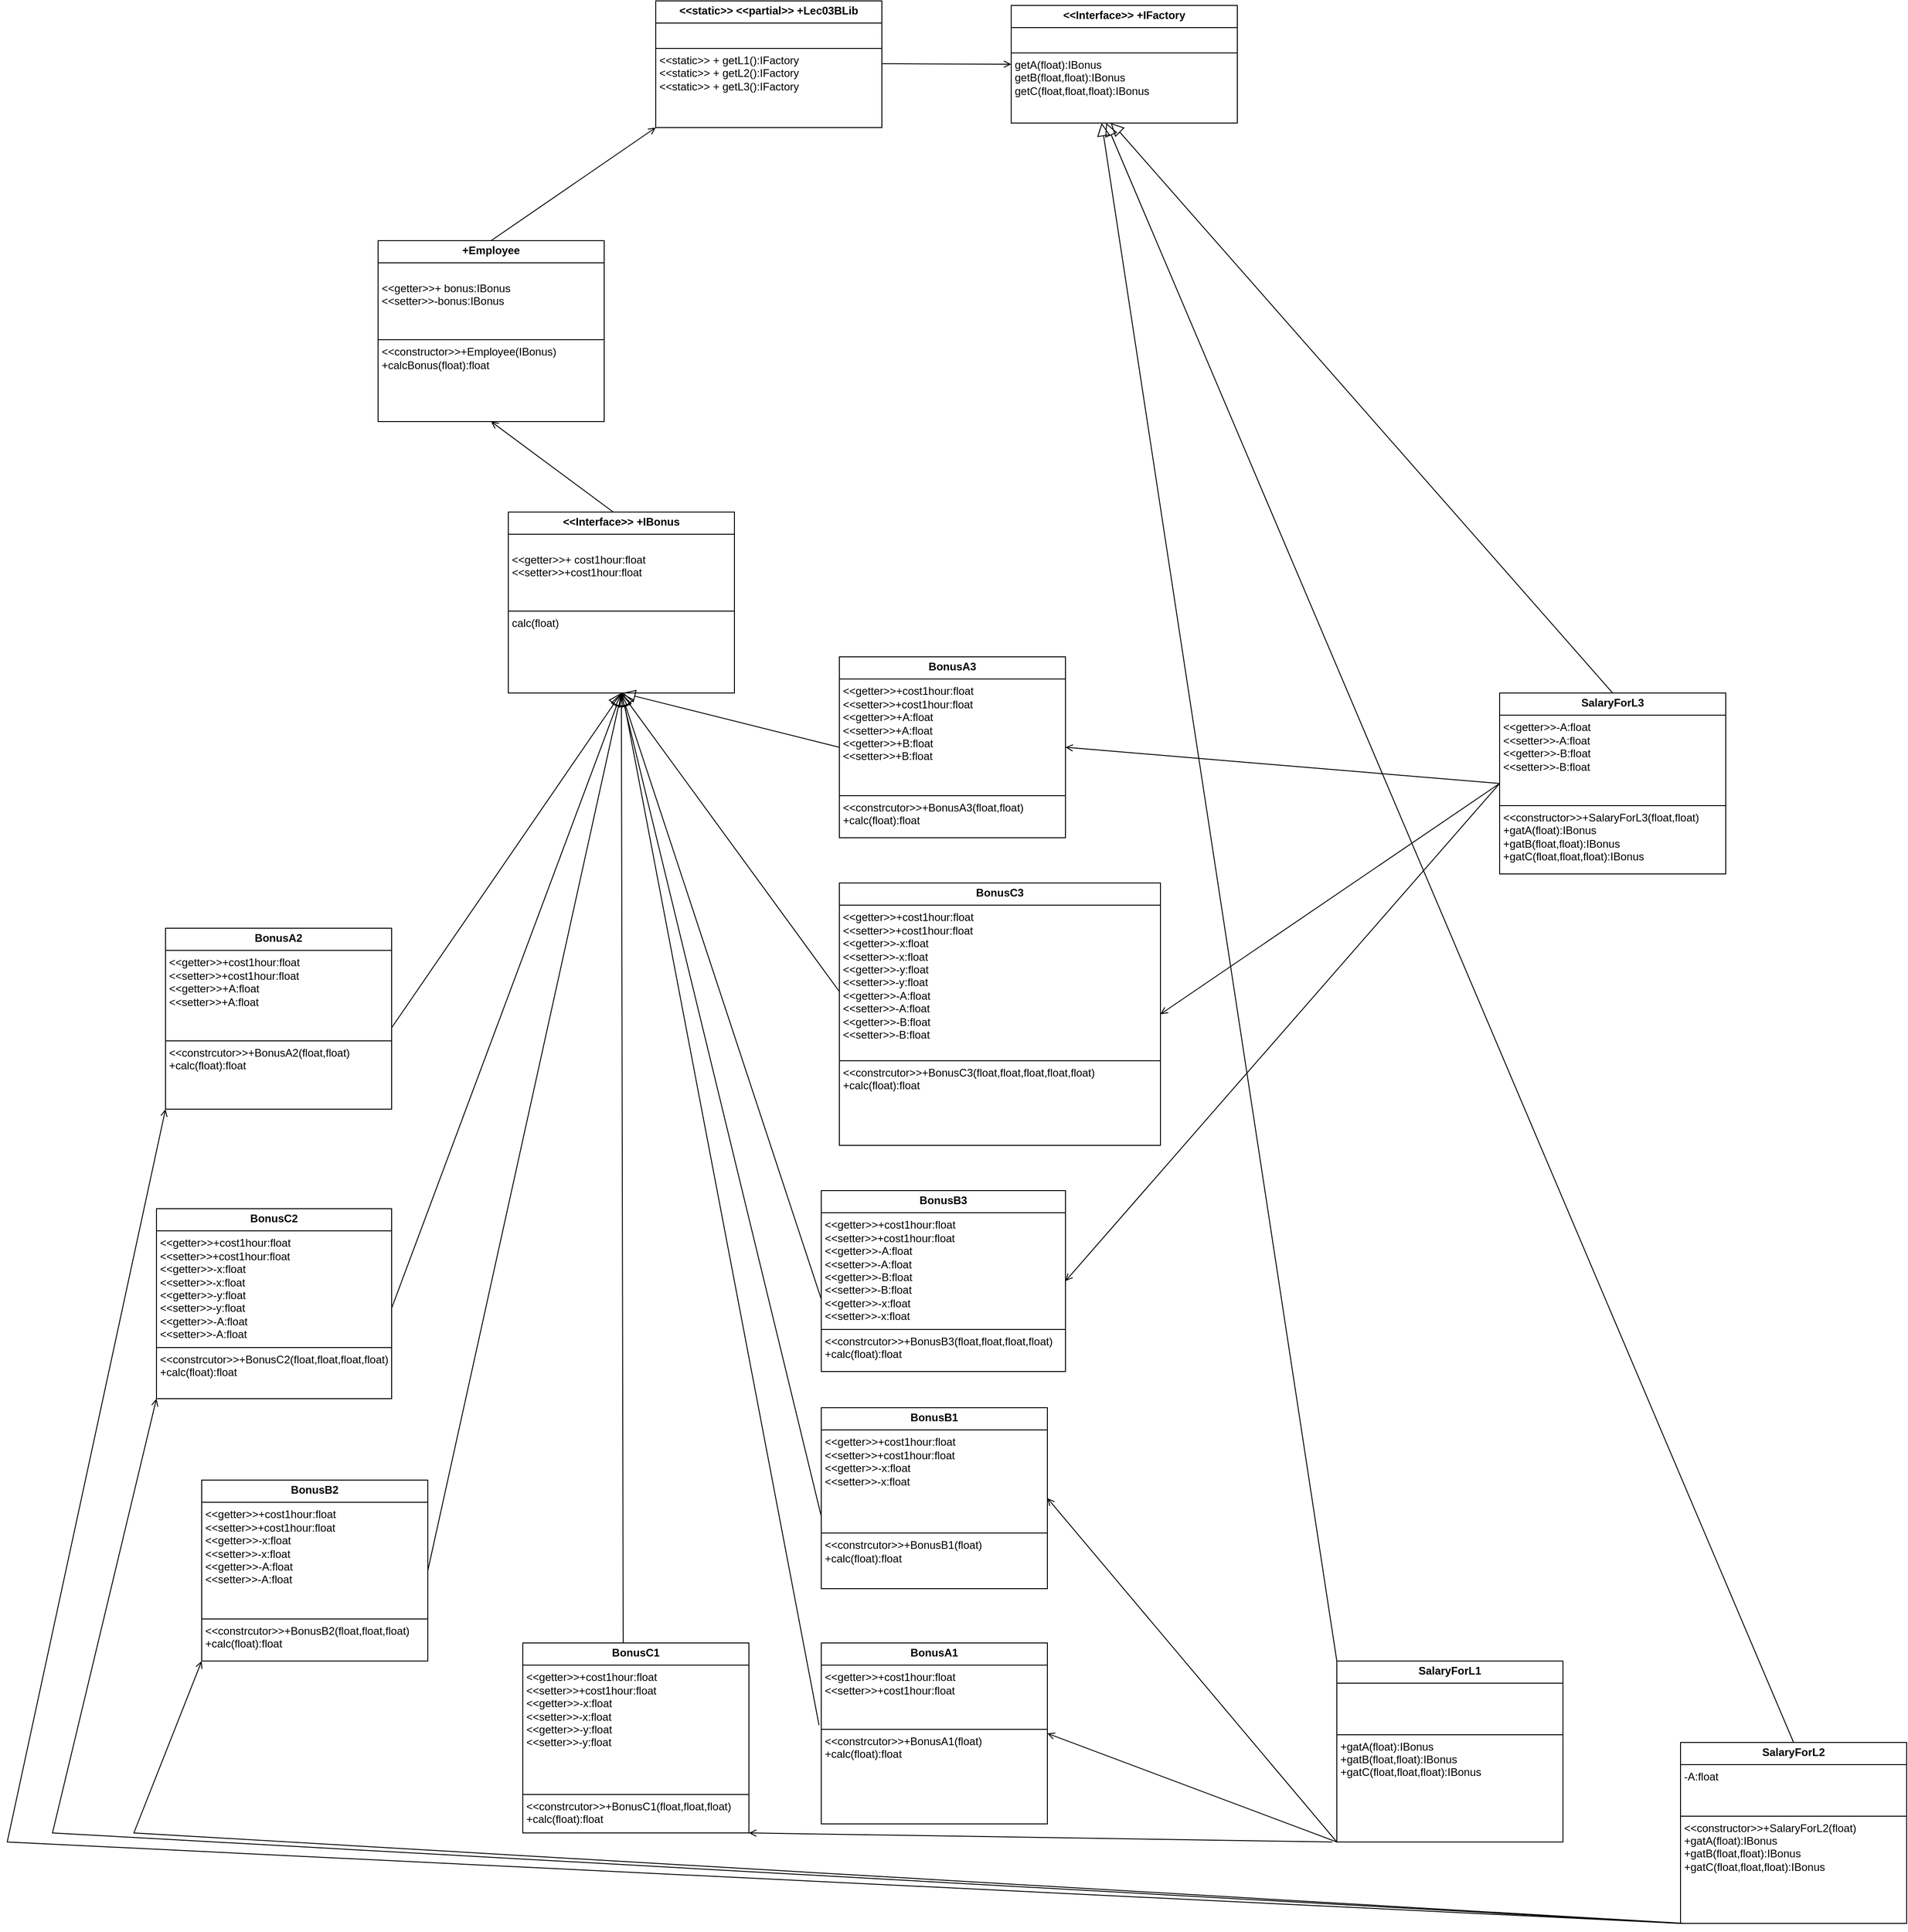 <mxfile version="24.7.17">
  <diagram id="C5RBs43oDa-KdzZeNtuy" name="Page-1">
    <mxGraphModel dx="2140" dy="726" grid="1" gridSize="10" guides="1" tooltips="1" connect="1" arrows="1" fold="1" page="1" pageScale="1" pageWidth="827" pageHeight="1169" math="0" shadow="0">
      <root>
        <mxCell id="WIyWlLk6GJQsqaUBKTNV-0" />
        <mxCell id="WIyWlLk6GJQsqaUBKTNV-1" parent="WIyWlLk6GJQsqaUBKTNV-0" />
        <mxCell id="Xw8N6aK63cGAwSA2l35J-1" value="&lt;p style=&quot;margin:0px;margin-top:4px;text-align:center;&quot;&gt;&lt;b&gt;+Employee&lt;/b&gt;&lt;/p&gt;&lt;hr size=&quot;1&quot; style=&quot;border-style:solid;&quot;&gt;&lt;p style=&quot;margin:0px;margin-left:4px;&quot;&gt;&lt;br&gt;&lt;/p&gt;&lt;p style=&quot;margin:0px;margin-left:4px;&quot;&gt;&amp;lt;&amp;lt;getter&amp;gt;&amp;gt;+ bonus:&lt;span style=&quot;background-color: initial;&quot;&gt;IBonus&lt;/span&gt;&lt;/p&gt;&lt;p style=&quot;margin:0px;margin-left:4px;&quot;&gt;&amp;lt;&amp;lt;setter&amp;gt;&amp;gt;-bonus:&lt;span style=&quot;background-color: initial;&quot;&gt;IBonus&lt;/span&gt;&lt;span style=&quot;background-color: initial;&quot;&gt;&amp;nbsp;&lt;/span&gt;&lt;/p&gt;&lt;p style=&quot;margin:0px;margin-left:4px;&quot;&gt;&lt;br&gt;&lt;/p&gt;&lt;p style=&quot;margin:0px;margin-left:4px;&quot;&gt;&lt;br&gt;&lt;/p&gt;&lt;hr size=&quot;1&quot; style=&quot;border-style:solid;&quot;&gt;&lt;p style=&quot;margin:0px;margin-left:4px;&quot;&gt;&lt;span style=&quot;background-color: initial;&quot;&gt;&amp;lt;&amp;lt;constructor&amp;gt;&amp;gt;+Employee(IBonus)&lt;/span&gt;&lt;br&gt;&lt;/p&gt;&lt;p style=&quot;margin:0px;margin-left:4px;&quot;&gt;+calcBonus(float):float&lt;/p&gt;" style="verticalAlign=top;align=left;overflow=fill;html=1;whiteSpace=wrap;" parent="WIyWlLk6GJQsqaUBKTNV-1" vertex="1">
          <mxGeometry x="270" y="310" width="250" height="200" as="geometry" />
        </mxCell>
        <mxCell id="Xw8N6aK63cGAwSA2l35J-2" value="&lt;p style=&quot;margin:0px;margin-top:4px;text-align:center;&quot;&gt;&lt;b&gt;&amp;lt;&amp;lt;Interface&amp;gt;&amp;gt; +IBonus&lt;/b&gt;&lt;/p&gt;&lt;hr size=&quot;1&quot; style=&quot;border-style:solid;&quot;&gt;&lt;p style=&quot;margin:0px;margin-left:4px;&quot;&gt;&lt;br&gt;&lt;/p&gt;&lt;p style=&quot;margin:0px;margin-left:4px;&quot;&gt;&amp;lt;&amp;lt;getter&amp;gt;&amp;gt;+ cost1hour:float&lt;/p&gt;&lt;p style=&quot;margin:0px;margin-left:4px;&quot;&gt;&amp;lt;&amp;lt;setter&amp;gt;&amp;gt;+cost1hour:float&lt;/p&gt;&lt;p style=&quot;margin:0px;margin-left:4px;&quot;&gt;&lt;br&gt;&lt;/p&gt;&lt;p style=&quot;margin:0px;margin-left:4px;&quot;&gt;&lt;br&gt;&lt;/p&gt;&lt;hr size=&quot;1&quot; style=&quot;border-style:solid;&quot;&gt;&lt;p style=&quot;margin:0px;margin-left:4px;&quot;&gt;&lt;span style=&quot;background-color: initial;&quot;&gt;calc(float)&lt;/span&gt;&lt;br&gt;&lt;/p&gt;" style="verticalAlign=top;align=left;overflow=fill;html=1;whiteSpace=wrap;" parent="WIyWlLk6GJQsqaUBKTNV-1" vertex="1">
          <mxGeometry x="414" y="610" width="250" height="200" as="geometry" />
        </mxCell>
        <mxCell id="Xw8N6aK63cGAwSA2l35J-3" value="&lt;p style=&quot;margin:0px;margin-top:4px;text-align:center;&quot;&gt;&lt;b&gt;&amp;lt;&amp;lt;Interface&amp;gt;&amp;gt; +IFactory&lt;/b&gt;&lt;/p&gt;&lt;hr size=&quot;1&quot; style=&quot;border-style:solid;&quot;&gt;&lt;p style=&quot;margin:0px;margin-left:4px;&quot;&gt;&lt;br&gt;&lt;/p&gt;&lt;hr size=&quot;1&quot; style=&quot;border-style:solid;&quot;&gt;&lt;p style=&quot;margin:0px;margin-left:4px;&quot;&gt;getA(float):IBonus&lt;/p&gt;&lt;p style=&quot;margin:0px;margin-left:4px;&quot;&gt;getB(float,float):IBonus&lt;/p&gt;&lt;p style=&quot;margin:0px;margin-left:4px;&quot;&gt;getC(float,float,float):IBonus&lt;/p&gt;" style="verticalAlign=top;align=left;overflow=fill;html=1;whiteSpace=wrap;" parent="WIyWlLk6GJQsqaUBKTNV-1" vertex="1">
          <mxGeometry x="970" y="50" width="250" height="130" as="geometry" />
        </mxCell>
        <mxCell id="Xw8N6aK63cGAwSA2l35J-4" value="&lt;p style=&quot;margin:0px;margin-top:4px;text-align:center;&quot;&gt;&lt;b&gt;&amp;lt;&amp;lt;static&amp;gt;&amp;gt; &amp;lt;&amp;lt;partial&amp;gt;&amp;gt; +&lt;/b&gt;&lt;span style=&quot;background-color: initial; text-align: left;&quot;&gt;&lt;b&gt;Lec03BLib&lt;/b&gt;&lt;/span&gt;&lt;/p&gt;&lt;hr size=&quot;1&quot; style=&quot;border-style:solid;&quot;&gt;&lt;p style=&quot;margin:0px;margin-left:4px;&quot;&gt;&lt;br&gt;&lt;/p&gt;&lt;hr size=&quot;1&quot; style=&quot;border-style:solid;&quot;&gt;&lt;p style=&quot;margin:0px;margin-left:4px;&quot;&gt;&amp;lt;&amp;lt;static&amp;gt;&amp;gt; + getL1():IFactory&lt;/p&gt;&lt;p style=&quot;margin:0px;margin-left:4px;&quot;&gt;&amp;lt;&amp;lt;static&amp;gt;&amp;gt; + getL2():IFactory&lt;br&gt;&lt;/p&gt;&lt;p style=&quot;margin:0px;margin-left:4px;&quot;&gt;&amp;lt;&amp;lt;static&amp;gt;&amp;gt; + getL3():IFactory&lt;/p&gt;" style="verticalAlign=top;align=left;overflow=fill;html=1;whiteSpace=wrap;" parent="WIyWlLk6GJQsqaUBKTNV-1" vertex="1">
          <mxGeometry x="577" y="45" width="250" height="140" as="geometry" />
        </mxCell>
        <mxCell id="Xw8N6aK63cGAwSA2l35J-6" value="&lt;p style=&quot;margin:0px;margin-top:4px;text-align:center;&quot;&gt;&lt;b&gt;SalaryForL1&lt;/b&gt;&lt;/p&gt;&lt;hr size=&quot;1&quot; style=&quot;border-style:solid;&quot;&gt;&lt;p style=&quot;margin:0px;margin-left:4px;&quot;&gt;&lt;br&gt;&lt;/p&gt;&lt;p style=&quot;margin:0px;margin-left:4px;&quot;&gt;&lt;br&gt;&lt;/p&gt;&lt;p style=&quot;margin:0px;margin-left:4px;&quot;&gt;&lt;br&gt;&lt;/p&gt;&lt;hr size=&quot;1&quot; style=&quot;border-style:solid;&quot;&gt;&lt;p style=&quot;margin:0px;margin-left:4px;&quot;&gt;+gatA(float):IBonus&lt;/p&gt;&lt;p style=&quot;margin:0px;margin-left:4px;&quot;&gt;+gatB(float,float):IBonus&lt;br&gt;&lt;/p&gt;&lt;p style=&quot;margin:0px;margin-left:4px;&quot;&gt;+gatC(float,float,float):IBonus&lt;br&gt;&lt;/p&gt;" style="verticalAlign=top;align=left;overflow=fill;html=1;whiteSpace=wrap;" parent="WIyWlLk6GJQsqaUBKTNV-1" vertex="1">
          <mxGeometry x="1330" y="1880" width="250" height="200" as="geometry" />
        </mxCell>
        <mxCell id="Xw8N6aK63cGAwSA2l35J-7" value="&lt;p style=&quot;margin:0px;margin-top:4px;text-align:center;&quot;&gt;&lt;b&gt;SalaryForL2&lt;/b&gt;&lt;/p&gt;&lt;hr size=&quot;1&quot; style=&quot;border-style:solid;&quot;&gt;&lt;p style=&quot;margin:0px;margin-left:4px;&quot;&gt;-A:float&lt;/p&gt;&lt;p style=&quot;margin:0px;margin-left:4px;&quot;&gt;&lt;br&gt;&lt;/p&gt;&lt;p style=&quot;margin:0px;margin-left:4px;&quot;&gt;&lt;br&gt;&lt;/p&gt;&lt;hr size=&quot;1&quot; style=&quot;border-style:solid;&quot;&gt;&lt;p style=&quot;margin:0px;margin-left:4px;&quot;&gt;&amp;lt;&amp;lt;constructor&amp;gt;&amp;gt;+SalaryForL2(float)&lt;/p&gt;&lt;p style=&quot;margin:0px;margin-left:4px;&quot;&gt;+gatA(float):IBonus&lt;/p&gt;&lt;p style=&quot;margin:0px;margin-left:4px;&quot;&gt;+gatB(float,float):IBonus&lt;br&gt;&lt;/p&gt;&lt;p style=&quot;margin:0px;margin-left:4px;&quot;&gt;+gatC(float,float,float):IBonus&lt;br&gt;&lt;/p&gt;" style="verticalAlign=top;align=left;overflow=fill;html=1;whiteSpace=wrap;" parent="WIyWlLk6GJQsqaUBKTNV-1" vertex="1">
          <mxGeometry x="1710" y="1970" width="250" height="200" as="geometry" />
        </mxCell>
        <mxCell id="Xw8N6aK63cGAwSA2l35J-8" value="&lt;p style=&quot;margin:0px;margin-top:4px;text-align:center;&quot;&gt;&lt;b&gt;SalaryForL3&lt;/b&gt;&lt;/p&gt;&lt;hr size=&quot;1&quot; style=&quot;border-style:solid;&quot;&gt;&lt;p style=&quot;margin:0px;margin-left:4px;&quot;&gt;&amp;lt;&amp;lt;getter&amp;gt;&amp;gt;-A:float&lt;/p&gt;&lt;p style=&quot;margin:0px;margin-left:4px;&quot;&gt;&amp;lt;&amp;lt;setter&amp;gt;&amp;gt;-A:float&lt;/p&gt;&lt;p style=&quot;margin:0px;margin-left:4px;&quot;&gt;&amp;lt;&amp;lt;getter&amp;gt;&amp;gt;-B:float&lt;/p&gt;&lt;p style=&quot;margin:0px;margin-left:4px;&quot;&gt;&amp;lt;&amp;lt;setter&amp;gt;&amp;gt;-B:float&lt;/p&gt;&lt;p style=&quot;margin:0px;margin-left:4px;&quot;&gt;&lt;br&gt;&lt;/p&gt;&lt;p style=&quot;margin:0px;margin-left:4px;&quot;&gt;&lt;br&gt;&lt;/p&gt;&lt;hr size=&quot;1&quot; style=&quot;border-style:solid;&quot;&gt;&lt;p style=&quot;margin:0px;margin-left:4px;&quot;&gt;&amp;lt;&amp;lt;constructor&amp;gt;&amp;gt;+SalaryForL3(float,float)&lt;/p&gt;&lt;p style=&quot;margin:0px;margin-left:4px;&quot;&gt;+gatA(float):IBonus&lt;/p&gt;&lt;p style=&quot;margin:0px;margin-left:4px;&quot;&gt;+gatB(float,float):IBonus&lt;br&gt;&lt;/p&gt;&lt;p style=&quot;margin:0px;margin-left:4px;&quot;&gt;+gatC(float,float,float):IBonus&lt;br&gt;&lt;/p&gt;" style="verticalAlign=top;align=left;overflow=fill;html=1;whiteSpace=wrap;" parent="WIyWlLk6GJQsqaUBKTNV-1" vertex="1">
          <mxGeometry x="1510" y="810" width="250" height="200" as="geometry" />
        </mxCell>
        <mxCell id="Xw8N6aK63cGAwSA2l35J-9" value="&lt;p style=&quot;margin:0px;margin-top:4px;text-align:center;&quot;&gt;&lt;b&gt;BonusA1&lt;/b&gt;&lt;/p&gt;&lt;hr size=&quot;1&quot; style=&quot;border-style:solid;&quot;&gt;&lt;p style=&quot;margin:0px;margin-left:4px;&quot;&gt;&amp;lt;&amp;lt;getter&amp;gt;&amp;gt;+cost1hour:float&lt;/p&gt;&lt;p style=&quot;margin:0px;margin-left:4px;&quot;&gt;&amp;lt;&amp;lt;setter&amp;gt;&amp;gt;+cost1hour:float&lt;/p&gt;&lt;p style=&quot;margin:0px;margin-left:4px;&quot;&gt;&lt;br&gt;&lt;/p&gt;&lt;p style=&quot;margin:0px;margin-left:4px;&quot;&gt;&lt;br&gt;&lt;/p&gt;&lt;hr size=&quot;1&quot; style=&quot;border-style:solid;&quot;&gt;&lt;p style=&quot;margin:0px;margin-left:4px;&quot;&gt;&amp;lt;&amp;lt;constrcutor&amp;gt;&amp;gt;+BonusA1(float)&lt;/p&gt;&lt;p style=&quot;margin:0px;margin-left:4px;&quot;&gt;+calc(float):float&lt;/p&gt;" style="verticalAlign=top;align=left;overflow=fill;html=1;whiteSpace=wrap;" parent="WIyWlLk6GJQsqaUBKTNV-1" vertex="1">
          <mxGeometry x="760" y="1860" width="250" height="200" as="geometry" />
        </mxCell>
        <mxCell id="Xw8N6aK63cGAwSA2l35J-10" value="&lt;p style=&quot;margin:0px;margin-top:4px;text-align:center;&quot;&gt;&lt;b&gt;BonusA2&lt;/b&gt;&lt;/p&gt;&lt;hr size=&quot;1&quot; style=&quot;border-style:solid;&quot;&gt;&lt;p style=&quot;margin:0px;margin-left:4px;&quot;&gt;&amp;lt;&amp;lt;getter&amp;gt;&amp;gt;+cost1hour:float&lt;/p&gt;&lt;p style=&quot;margin:0px;margin-left:4px;&quot;&gt;&amp;lt;&amp;lt;setter&amp;gt;&amp;gt;+cost1hour:float&lt;/p&gt;&lt;p style=&quot;margin:0px;margin-left:4px;&quot;&gt;&amp;lt;&amp;lt;getter&amp;gt;&amp;gt;+A:float&lt;br&gt;&lt;/p&gt;&lt;p style=&quot;margin:0px;margin-left:4px;&quot;&gt;&amp;lt;&amp;lt;setter&amp;gt;&amp;gt;+A:float&lt;br&gt;&lt;/p&gt;&lt;p style=&quot;margin:0px;margin-left:4px;&quot;&gt;&lt;br&gt;&lt;/p&gt;&lt;p style=&quot;margin:0px;margin-left:4px;&quot;&gt;&lt;br&gt;&lt;/p&gt;&lt;hr size=&quot;1&quot; style=&quot;border-style:solid;&quot;&gt;&lt;p style=&quot;margin:0px;margin-left:4px;&quot;&gt;&amp;lt;&amp;lt;constrcutor&amp;gt;&amp;gt;+BonusA2(float,float)&lt;/p&gt;&lt;p style=&quot;margin:0px;margin-left:4px;&quot;&gt;+calc(float):float&lt;/p&gt;" style="verticalAlign=top;align=left;overflow=fill;html=1;whiteSpace=wrap;" parent="WIyWlLk6GJQsqaUBKTNV-1" vertex="1">
          <mxGeometry x="35" y="1070" width="250" height="200" as="geometry" />
        </mxCell>
        <mxCell id="Xw8N6aK63cGAwSA2l35J-11" value="&lt;p style=&quot;margin:0px;margin-top:4px;text-align:center;&quot;&gt;&lt;b&gt;BonusA3&lt;/b&gt;&lt;/p&gt;&lt;hr size=&quot;1&quot; style=&quot;border-style:solid;&quot;&gt;&lt;p style=&quot;margin:0px;margin-left:4px;&quot;&gt;&amp;lt;&amp;lt;getter&amp;gt;&amp;gt;+cost1hour:float&lt;/p&gt;&lt;p style=&quot;margin:0px;margin-left:4px;&quot;&gt;&amp;lt;&amp;lt;setter&amp;gt;&amp;gt;+cost1hour:float&lt;/p&gt;&lt;p style=&quot;margin:0px;margin-left:4px;&quot;&gt;&amp;lt;&amp;lt;getter&amp;gt;&amp;gt;+A:float&lt;br&gt;&lt;/p&gt;&lt;p style=&quot;margin:0px;margin-left:4px;&quot;&gt;&amp;lt;&amp;lt;setter&amp;gt;&amp;gt;+A:float&lt;br&gt;&lt;/p&gt;&lt;p style=&quot;margin: 0px 0px 0px 4px;&quot;&gt;&amp;lt;&amp;lt;getter&amp;gt;&amp;gt;+B:float&lt;br&gt;&lt;/p&gt;&lt;p style=&quot;margin: 0px 0px 0px 4px;&quot;&gt;&amp;lt;&amp;lt;setter&amp;gt;&amp;gt;+B:float&lt;/p&gt;&lt;p style=&quot;margin:0px;margin-left:4px;&quot;&gt;&lt;br&gt;&lt;/p&gt;&lt;p style=&quot;margin:0px;margin-left:4px;&quot;&gt;&lt;br&gt;&lt;/p&gt;&lt;hr size=&quot;1&quot; style=&quot;border-style:solid;&quot;&gt;&lt;p style=&quot;margin:0px;margin-left:4px;&quot;&gt;&amp;lt;&amp;lt;constrcutor&amp;gt;&amp;gt;+BonusA3(float,float)&lt;/p&gt;&lt;p style=&quot;margin:0px;margin-left:4px;&quot;&gt;+calc(float):float&lt;/p&gt;" style="verticalAlign=top;align=left;overflow=fill;html=1;whiteSpace=wrap;" parent="WIyWlLk6GJQsqaUBKTNV-1" vertex="1">
          <mxGeometry x="780" y="770" width="250" height="200" as="geometry" />
        </mxCell>
        <mxCell id="Xw8N6aK63cGAwSA2l35J-12" value="&lt;p style=&quot;margin:0px;margin-top:4px;text-align:center;&quot;&gt;&lt;b&gt;BonusB1&lt;/b&gt;&lt;/p&gt;&lt;hr size=&quot;1&quot; style=&quot;border-style:solid;&quot;&gt;&lt;p style=&quot;margin:0px;margin-left:4px;&quot;&gt;&amp;lt;&amp;lt;getter&amp;gt;&amp;gt;+cost1hour:float&lt;/p&gt;&lt;p style=&quot;margin:0px;margin-left:4px;&quot;&gt;&amp;lt;&amp;lt;setter&amp;gt;&amp;gt;+cost1hour:float&lt;/p&gt;&lt;p style=&quot;margin: 0px 0px 0px 4px;&quot;&gt;&amp;lt;&amp;lt;getter&amp;gt;&amp;gt;-x:float&lt;/p&gt;&lt;p style=&quot;margin: 0px 0px 0px 4px;&quot;&gt;&amp;lt;&amp;lt;setter&amp;gt;&amp;gt;-x:float&lt;/p&gt;&lt;p style=&quot;margin:0px;margin-left:4px;&quot;&gt;&lt;br&gt;&lt;/p&gt;&lt;p style=&quot;margin:0px;margin-left:4px;&quot;&gt;&lt;br&gt;&lt;/p&gt;&lt;p style=&quot;margin:0px;margin-left:4px;&quot;&gt;&lt;br&gt;&lt;/p&gt;&lt;hr size=&quot;1&quot; style=&quot;border-style:solid;&quot;&gt;&lt;p style=&quot;margin:0px;margin-left:4px;&quot;&gt;&amp;lt;&amp;lt;constrcutor&amp;gt;&amp;gt;+BonusB1(float)&lt;/p&gt;&lt;p style=&quot;margin:0px;margin-left:4px;&quot;&gt;+calc(float):float&lt;/p&gt;" style="verticalAlign=top;align=left;overflow=fill;html=1;whiteSpace=wrap;" parent="WIyWlLk6GJQsqaUBKTNV-1" vertex="1">
          <mxGeometry x="760" y="1600" width="250" height="200" as="geometry" />
        </mxCell>
        <mxCell id="Xw8N6aK63cGAwSA2l35J-13" value="&lt;p style=&quot;margin:0px;margin-top:4px;text-align:center;&quot;&gt;&lt;b&gt;BonusB2&lt;/b&gt;&lt;/p&gt;&lt;hr size=&quot;1&quot; style=&quot;border-style:solid;&quot;&gt;&lt;p style=&quot;margin:0px;margin-left:4px;&quot;&gt;&amp;lt;&amp;lt;getter&amp;gt;&amp;gt;+cost1hour:float&lt;/p&gt;&lt;p style=&quot;margin:0px;margin-left:4px;&quot;&gt;&amp;lt;&amp;lt;setter&amp;gt;&amp;gt;+cost1hour:float&lt;/p&gt;&lt;p style=&quot;margin: 0px 0px 0px 4px;&quot;&gt;&amp;lt;&amp;lt;getter&amp;gt;&amp;gt;-x:float&lt;/p&gt;&lt;p style=&quot;margin: 0px 0px 0px 4px;&quot;&gt;&amp;lt;&amp;lt;setter&amp;gt;&amp;gt;-x:float&lt;/p&gt;&lt;p style=&quot;margin: 0px 0px 0px 4px;&quot;&gt;&amp;lt;&amp;lt;getter&amp;gt;&amp;gt;-A:float&lt;/p&gt;&lt;p style=&quot;margin: 0px 0px 0px 4px;&quot;&gt;&amp;lt;&amp;lt;setter&amp;gt;&amp;gt;-A:float&lt;/p&gt;&lt;p style=&quot;margin:0px;margin-left:4px;&quot;&gt;&lt;br&gt;&lt;/p&gt;&lt;p style=&quot;margin:0px;margin-left:4px;&quot;&gt;&lt;br&gt;&lt;/p&gt;&lt;hr size=&quot;1&quot; style=&quot;border-style:solid;&quot;&gt;&lt;p style=&quot;margin:0px;margin-left:4px;&quot;&gt;&amp;lt;&amp;lt;constrcutor&amp;gt;&amp;gt;+BonusB2(float,float,float)&lt;/p&gt;&lt;p style=&quot;margin:0px;margin-left:4px;&quot;&gt;+calc(float):float&lt;/p&gt;" style="verticalAlign=top;align=left;overflow=fill;html=1;whiteSpace=wrap;" parent="WIyWlLk6GJQsqaUBKTNV-1" vertex="1">
          <mxGeometry x="75" y="1680" width="250" height="200" as="geometry" />
        </mxCell>
        <mxCell id="Xw8N6aK63cGAwSA2l35J-14" value="&lt;p style=&quot;margin:0px;margin-top:4px;text-align:center;&quot;&gt;&lt;b&gt;BonusB3&lt;/b&gt;&lt;/p&gt;&lt;hr size=&quot;1&quot; style=&quot;border-style:solid;&quot;&gt;&lt;p style=&quot;margin:0px;margin-left:4px;&quot;&gt;&amp;lt;&amp;lt;getter&amp;gt;&amp;gt;+cost1hour:float&lt;/p&gt;&lt;p style=&quot;margin:0px;margin-left:4px;&quot;&gt;&amp;lt;&amp;lt;setter&amp;gt;&amp;gt;+cost1hour:float&lt;/p&gt;&lt;p style=&quot;margin: 0px 0px 0px 4px;&quot;&gt;&amp;lt;&amp;lt;getter&amp;gt;&amp;gt;-A:float&lt;/p&gt;&lt;p style=&quot;margin: 0px 0px 0px 4px;&quot;&gt;&amp;lt;&amp;lt;setter&amp;gt;&amp;gt;-A:float&lt;/p&gt;&lt;p style=&quot;margin: 0px 0px 0px 4px;&quot;&gt;&amp;lt;&amp;lt;getter&amp;gt;&amp;gt;-B:float&lt;/p&gt;&lt;p style=&quot;margin: 0px 0px 0px 4px;&quot;&gt;&amp;lt;&amp;lt;setter&amp;gt;&amp;gt;-B:float&lt;/p&gt;&lt;p style=&quot;margin: 0px 0px 0px 4px;&quot;&gt;&amp;lt;&amp;lt;getter&amp;gt;&amp;gt;-x:float&lt;/p&gt;&lt;p style=&quot;margin: 0px 0px 0px 4px;&quot;&gt;&amp;lt;&amp;lt;setter&amp;gt;&amp;gt;-x:float&lt;/p&gt;&lt;hr size=&quot;1&quot; style=&quot;border-style:solid;&quot;&gt;&lt;p style=&quot;margin:0px;margin-left:4px;&quot;&gt;&amp;lt;&amp;lt;constrcutor&amp;gt;&amp;gt;+BonusB3(float,float,float,float)&lt;/p&gt;&lt;p style=&quot;margin:0px;margin-left:4px;&quot;&gt;+calc(float):float&lt;/p&gt;" style="verticalAlign=top;align=left;overflow=fill;html=1;whiteSpace=wrap;" parent="WIyWlLk6GJQsqaUBKTNV-1" vertex="1">
          <mxGeometry x="760" y="1360" width="270" height="200" as="geometry" />
        </mxCell>
        <mxCell id="Xw8N6aK63cGAwSA2l35J-15" value="&lt;p style=&quot;margin:0px;margin-top:4px;text-align:center;&quot;&gt;&lt;b&gt;BonusC1&lt;/b&gt;&lt;/p&gt;&lt;hr size=&quot;1&quot; style=&quot;border-style:solid;&quot;&gt;&lt;p style=&quot;margin:0px;margin-left:4px;&quot;&gt;&amp;lt;&amp;lt;getter&amp;gt;&amp;gt;+cost1hour:float&lt;/p&gt;&lt;p style=&quot;margin:0px;margin-left:4px;&quot;&gt;&amp;lt;&amp;lt;setter&amp;gt;&amp;gt;+cost1hour:float&lt;/p&gt;&lt;p style=&quot;margin: 0px 0px 0px 4px;&quot;&gt;&amp;lt;&amp;lt;getter&amp;gt;&amp;gt;-x:float&lt;/p&gt;&lt;p style=&quot;margin: 0px 0px 0px 4px;&quot;&gt;&amp;lt;&amp;lt;setter&amp;gt;&amp;gt;-x:float&lt;/p&gt;&lt;p style=&quot;margin: 0px 0px 0px 4px;&quot;&gt;&amp;lt;&amp;lt;getter&amp;gt;&amp;gt;-y:float&lt;/p&gt;&lt;p style=&quot;margin: 0px 0px 0px 4px;&quot;&gt;&amp;lt;&amp;lt;setter&amp;gt;&amp;gt;-y:float&lt;/p&gt;&lt;p style=&quot;margin:0px;margin-left:4px;&quot;&gt;&lt;br&gt;&lt;/p&gt;&lt;p style=&quot;margin:0px;margin-left:4px;&quot;&gt;&lt;br&gt;&lt;/p&gt;&lt;p style=&quot;margin:0px;margin-left:4px;&quot;&gt;&lt;br&gt;&lt;/p&gt;&lt;hr size=&quot;1&quot; style=&quot;border-style:solid;&quot;&gt;&lt;p style=&quot;margin:0px;margin-left:4px;&quot;&gt;&amp;lt;&amp;lt;constrcutor&amp;gt;&amp;gt;+BonusC1(float,float,float)&lt;/p&gt;&lt;p style=&quot;margin:0px;margin-left:4px;&quot;&gt;+calc(float):float&lt;/p&gt;" style="verticalAlign=top;align=left;overflow=fill;html=1;whiteSpace=wrap;" parent="WIyWlLk6GJQsqaUBKTNV-1" vertex="1">
          <mxGeometry x="430" y="1860" width="250" height="210" as="geometry" />
        </mxCell>
        <mxCell id="Xw8N6aK63cGAwSA2l35J-16" value="&lt;p style=&quot;margin:0px;margin-top:4px;text-align:center;&quot;&gt;&lt;b&gt;BonusC2&lt;/b&gt;&lt;/p&gt;&lt;hr size=&quot;1&quot; style=&quot;border-style:solid;&quot;&gt;&lt;p style=&quot;margin:0px;margin-left:4px;&quot;&gt;&amp;lt;&amp;lt;getter&amp;gt;&amp;gt;+cost1hour:float&lt;/p&gt;&lt;p style=&quot;margin:0px;margin-left:4px;&quot;&gt;&amp;lt;&amp;lt;setter&amp;gt;&amp;gt;+cost1hour:float&lt;/p&gt;&lt;p style=&quot;margin: 0px 0px 0px 4px;&quot;&gt;&amp;lt;&amp;lt;getter&amp;gt;&amp;gt;-x:float&lt;/p&gt;&lt;p style=&quot;margin: 0px 0px 0px 4px;&quot;&gt;&amp;lt;&amp;lt;setter&amp;gt;&amp;gt;-x:float&lt;/p&gt;&lt;p style=&quot;margin: 0px 0px 0px 4px;&quot;&gt;&amp;lt;&amp;lt;getter&amp;gt;&amp;gt;-y:float&lt;/p&gt;&lt;p style=&quot;margin: 0px 0px 0px 4px;&quot;&gt;&amp;lt;&amp;lt;setter&amp;gt;&amp;gt;-y:float&lt;/p&gt;&lt;p style=&quot;margin: 0px 0px 0px 4px;&quot;&gt;&amp;lt;&amp;lt;getter&amp;gt;&amp;gt;-A:float&lt;/p&gt;&lt;p style=&quot;margin: 0px 0px 0px 4px;&quot;&gt;&amp;lt;&amp;lt;setter&amp;gt;&amp;gt;-A:float&lt;/p&gt;&lt;hr size=&quot;1&quot; style=&quot;border-style:solid;&quot;&gt;&lt;p style=&quot;margin:0px;margin-left:4px;&quot;&gt;&amp;lt;&amp;lt;constrcutor&amp;gt;&amp;gt;+BonusC2(float,float,float,float)&lt;/p&gt;&lt;p style=&quot;margin:0px;margin-left:4px;&quot;&gt;+calc(float):float&lt;/p&gt;" style="verticalAlign=top;align=left;overflow=fill;html=1;whiteSpace=wrap;" parent="WIyWlLk6GJQsqaUBKTNV-1" vertex="1">
          <mxGeometry x="25" y="1380" width="260" height="210" as="geometry" />
        </mxCell>
        <mxCell id="Xw8N6aK63cGAwSA2l35J-17" value="&lt;p style=&quot;margin:0px;margin-top:4px;text-align:center;&quot;&gt;&lt;b&gt;BonusC3&lt;/b&gt;&lt;/p&gt;&lt;hr size=&quot;1&quot; style=&quot;border-style:solid;&quot;&gt;&lt;p style=&quot;margin:0px;margin-left:4px;&quot;&gt;&amp;lt;&amp;lt;getter&amp;gt;&amp;gt;+cost1hour:float&lt;/p&gt;&lt;p style=&quot;margin:0px;margin-left:4px;&quot;&gt;&amp;lt;&amp;lt;setter&amp;gt;&amp;gt;+cost1hour:float&lt;/p&gt;&lt;p style=&quot;margin: 0px 0px 0px 4px;&quot;&gt;&amp;lt;&amp;lt;getter&amp;gt;&amp;gt;-x:float&lt;/p&gt;&lt;p style=&quot;margin: 0px 0px 0px 4px;&quot;&gt;&amp;lt;&amp;lt;setter&amp;gt;&amp;gt;-x:float&lt;/p&gt;&lt;p style=&quot;margin: 0px 0px 0px 4px;&quot;&gt;&amp;lt;&amp;lt;getter&amp;gt;&amp;gt;-y:float&lt;/p&gt;&lt;p style=&quot;margin: 0px 0px 0px 4px;&quot;&gt;&amp;lt;&amp;lt;setter&amp;gt;&amp;gt;-y:float&lt;/p&gt;&lt;p style=&quot;margin: 0px 0px 0px 4px;&quot;&gt;&amp;lt;&amp;lt;getter&amp;gt;&amp;gt;-A:float&lt;/p&gt;&lt;p style=&quot;margin: 0px 0px 0px 4px;&quot;&gt;&amp;lt;&amp;lt;setter&amp;gt;&amp;gt;-A:float&lt;/p&gt;&lt;p style=&quot;margin: 0px 0px 0px 4px;&quot;&gt;&amp;lt;&amp;lt;getter&amp;gt;&amp;gt;-B:float&lt;/p&gt;&lt;p style=&quot;margin: 0px 0px 0px 4px;&quot;&gt;&amp;lt;&amp;lt;setter&amp;gt;&amp;gt;-B:float&lt;/p&gt;&lt;p style=&quot;margin: 0px 0px 0px 4px;&quot;&gt;&lt;br&gt;&lt;/p&gt;&lt;hr size=&quot;1&quot; style=&quot;border-style:solid;&quot;&gt;&lt;p style=&quot;margin:0px;margin-left:4px;&quot;&gt;&amp;lt;&amp;lt;constrcutor&amp;gt;&amp;gt;+BonusC3(float,float,float,float,float)&lt;/p&gt;&lt;p style=&quot;margin:0px;margin-left:4px;&quot;&gt;+calc(float):float&lt;/p&gt;" style="verticalAlign=top;align=left;overflow=fill;html=1;whiteSpace=wrap;" parent="WIyWlLk6GJQsqaUBKTNV-1" vertex="1">
          <mxGeometry x="780" y="1020" width="355" height="290" as="geometry" />
        </mxCell>
        <mxCell id="Xw8N6aK63cGAwSA2l35J-44" value="" style="endArrow=block;endFill=0;endSize=12;html=1;rounded=0;exitX=0.5;exitY=0;exitDx=0;exitDy=0;" parent="WIyWlLk6GJQsqaUBKTNV-1" edge="1" source="Xw8N6aK63cGAwSA2l35J-8">
          <mxGeometry width="160" relative="1" as="geometry">
            <mxPoint x="1320" y="315" as="sourcePoint" />
            <mxPoint x="1080" y="180" as="targetPoint" />
            <Array as="points">
              <mxPoint x="1090" y="190" />
            </Array>
          </mxGeometry>
        </mxCell>
        <mxCell id="Xw8N6aK63cGAwSA2l35J-51" value="" style="endArrow=block;endFill=0;endSize=12;html=1;rounded=0;exitX=0;exitY=0.5;exitDx=0;exitDy=0;entryX=0.504;entryY=1;entryDx=0;entryDy=0;entryPerimeter=0;" parent="WIyWlLk6GJQsqaUBKTNV-1" source="Xw8N6aK63cGAwSA2l35J-11" edge="1" target="Xw8N6aK63cGAwSA2l35J-2">
          <mxGeometry width="160" relative="1" as="geometry">
            <mxPoint x="500" y="990" as="sourcePoint" />
            <mxPoint x="540" y="820" as="targetPoint" />
            <Array as="points" />
          </mxGeometry>
        </mxCell>
        <mxCell id="tYvaNObRHyET8BprL637-0" value="" style="endArrow=block;endFill=0;endSize=12;html=1;rounded=0;exitX=0;exitY=0;exitDx=0;exitDy=0;" edge="1" parent="WIyWlLk6GJQsqaUBKTNV-1" source="Xw8N6aK63cGAwSA2l35J-6">
          <mxGeometry width="160" relative="1" as="geometry">
            <mxPoint x="715" y="315" as="sourcePoint" />
            <mxPoint x="1070" y="180" as="targetPoint" />
            <Array as="points" />
          </mxGeometry>
        </mxCell>
        <mxCell id="tYvaNObRHyET8BprL637-1" value="" style="endArrow=block;endFill=0;endSize=12;html=1;rounded=0;exitX=0.5;exitY=0;exitDx=0;exitDy=0;" edge="1" parent="WIyWlLk6GJQsqaUBKTNV-1" source="Xw8N6aK63cGAwSA2l35J-7">
          <mxGeometry width="160" relative="1" as="geometry">
            <mxPoint x="750" y="325" as="sourcePoint" />
            <mxPoint x="1075" y="180" as="targetPoint" />
            <Array as="points" />
          </mxGeometry>
        </mxCell>
        <mxCell id="tYvaNObRHyET8BprL637-5" value="" style="endArrow=open;html=1;rounded=0;entryX=0;entryY=0.5;entryDx=0;entryDy=0;endFill=0;" edge="1" parent="WIyWlLk6GJQsqaUBKTNV-1" target="Xw8N6aK63cGAwSA2l35J-3">
          <mxGeometry width="50" height="50" relative="1" as="geometry">
            <mxPoint x="827" y="114.41" as="sourcePoint" />
            <mxPoint x="962" y="114.41" as="targetPoint" />
          </mxGeometry>
        </mxCell>
        <mxCell id="tYvaNObRHyET8BprL637-6" value="" style="endArrow=block;endFill=0;endSize=12;html=1;rounded=0;exitX=0;exitY=0.5;exitDx=0;exitDy=0;entryX=0.5;entryY=1;entryDx=0;entryDy=0;" edge="1" parent="WIyWlLk6GJQsqaUBKTNV-1" target="Xw8N6aK63cGAwSA2l35J-2">
          <mxGeometry width="160" relative="1" as="geometry">
            <mxPoint x="780" y="1140" as="sourcePoint" />
            <mxPoint x="550" y="820" as="targetPoint" />
            <Array as="points" />
          </mxGeometry>
        </mxCell>
        <mxCell id="tYvaNObRHyET8BprL637-7" value="" style="endArrow=block;endFill=0;endSize=12;html=1;rounded=0;exitX=0;exitY=0.5;exitDx=0;exitDy=0;entryX=0.5;entryY=1;entryDx=0;entryDy=0;" edge="1" parent="WIyWlLk6GJQsqaUBKTNV-1" target="Xw8N6aK63cGAwSA2l35J-2">
          <mxGeometry width="160" relative="1" as="geometry">
            <mxPoint x="760" y="1480" as="sourcePoint" />
            <mxPoint x="530" y="1160" as="targetPoint" />
            <Array as="points" />
          </mxGeometry>
        </mxCell>
        <mxCell id="tYvaNObRHyET8BprL637-8" value="" style="endArrow=block;endFill=0;endSize=12;html=1;rounded=0;exitX=0;exitY=0.5;exitDx=0;exitDy=0;entryX=0.5;entryY=1;entryDx=0;entryDy=0;" edge="1" parent="WIyWlLk6GJQsqaUBKTNV-1" target="Xw8N6aK63cGAwSA2l35J-2">
          <mxGeometry width="160" relative="1" as="geometry">
            <mxPoint x="760" y="1720" as="sourcePoint" />
            <mxPoint x="539" y="1050" as="targetPoint" />
            <Array as="points" />
          </mxGeometry>
        </mxCell>
        <mxCell id="tYvaNObRHyET8BprL637-9" value="" style="endArrow=block;endFill=0;endSize=12;html=1;rounded=0;exitX=0;exitY=0.5;exitDx=0;exitDy=0;entryX=0.5;entryY=1;entryDx=0;entryDy=0;" edge="1" parent="WIyWlLk6GJQsqaUBKTNV-1" target="Xw8N6aK63cGAwSA2l35J-2">
          <mxGeometry width="160" relative="1" as="geometry">
            <mxPoint x="541" y="1860" as="sourcePoint" />
            <mxPoint x="320" y="950" as="targetPoint" />
            <Array as="points" />
          </mxGeometry>
        </mxCell>
        <mxCell id="tYvaNObRHyET8BprL637-10" value="" style="endArrow=block;endFill=0;endSize=12;html=1;rounded=0;exitX=1;exitY=0.5;exitDx=0;exitDy=0;entryX=0.5;entryY=1;entryDx=0;entryDy=0;" edge="1" parent="WIyWlLk6GJQsqaUBKTNV-1" source="Xw8N6aK63cGAwSA2l35J-13" target="Xw8N6aK63cGAwSA2l35J-2">
          <mxGeometry width="160" relative="1" as="geometry">
            <mxPoint x="372" y="1800" as="sourcePoint" />
            <mxPoint x="370" y="750" as="targetPoint" />
            <Array as="points" />
          </mxGeometry>
        </mxCell>
        <mxCell id="tYvaNObRHyET8BprL637-11" value="" style="endArrow=block;endFill=0;endSize=12;html=1;rounded=0;exitX=1;exitY=0.5;exitDx=0;exitDy=0;entryX=0.5;entryY=1;entryDx=0;entryDy=0;" edge="1" parent="WIyWlLk6GJQsqaUBKTNV-1" target="Xw8N6aK63cGAwSA2l35J-2">
          <mxGeometry width="160" relative="1" as="geometry">
            <mxPoint x="285" y="1490" as="sourcePoint" />
            <mxPoint x="499" y="520" as="targetPoint" />
            <Array as="points" />
          </mxGeometry>
        </mxCell>
        <mxCell id="tYvaNObRHyET8BprL637-12" value="" style="endArrow=block;endFill=0;endSize=12;html=1;rounded=0;exitX=1;exitY=0.5;exitDx=0;exitDy=0;entryX=0.5;entryY=1;entryDx=0;entryDy=0;" edge="1" parent="WIyWlLk6GJQsqaUBKTNV-1" target="Xw8N6aK63cGAwSA2l35J-2">
          <mxGeometry width="160" relative="1" as="geometry">
            <mxPoint x="285" y="1180" as="sourcePoint" />
            <mxPoint x="539" y="500" as="targetPoint" />
            <Array as="points" />
          </mxGeometry>
        </mxCell>
        <mxCell id="tYvaNObRHyET8BprL637-13" value="" style="endArrow=block;endFill=0;endSize=12;html=1;rounded=0;exitX=-0.01;exitY=0.454;exitDx=0;exitDy=0;exitPerimeter=0;" edge="1" parent="WIyWlLk6GJQsqaUBKTNV-1" source="Xw8N6aK63cGAwSA2l35J-9">
          <mxGeometry width="160" relative="1" as="geometry">
            <mxPoint x="310" y="930" as="sourcePoint" />
            <mxPoint x="540" y="810" as="targetPoint" />
            <Array as="points" />
          </mxGeometry>
        </mxCell>
        <mxCell id="tYvaNObRHyET8BprL637-20" value="" style="endArrow=open;html=1;rounded=0;entryX=1;entryY=0.5;entryDx=0;entryDy=0;endFill=0;exitX=0;exitY=0.5;exitDx=0;exitDy=0;" edge="1" parent="WIyWlLk6GJQsqaUBKTNV-1" source="Xw8N6aK63cGAwSA2l35J-8" target="Xw8N6aK63cGAwSA2l35J-11">
          <mxGeometry width="50" height="50" relative="1" as="geometry">
            <mxPoint x="1260" y="870" as="sourcePoint" />
            <mxPoint x="1403" y="870.59" as="targetPoint" />
          </mxGeometry>
        </mxCell>
        <mxCell id="tYvaNObRHyET8BprL637-21" value="" style="endArrow=open;html=1;rounded=0;entryX=1;entryY=0.5;entryDx=0;entryDy=0;endFill=0;exitX=0;exitY=0.5;exitDx=0;exitDy=0;" edge="1" parent="WIyWlLk6GJQsqaUBKTNV-1" source="Xw8N6aK63cGAwSA2l35J-8">
          <mxGeometry width="50" height="50" relative="1" as="geometry">
            <mxPoint x="1550" y="1430" as="sourcePoint" />
            <mxPoint x="1030" y="1460" as="targetPoint" />
          </mxGeometry>
        </mxCell>
        <mxCell id="tYvaNObRHyET8BprL637-22" value="" style="endArrow=open;html=1;rounded=0;entryX=1;entryY=0.5;entryDx=0;entryDy=0;endFill=0;exitX=0;exitY=0.5;exitDx=0;exitDy=0;" edge="1" parent="WIyWlLk6GJQsqaUBKTNV-1" source="Xw8N6aK63cGAwSA2l35J-8" target="Xw8N6aK63cGAwSA2l35J-17">
          <mxGeometry width="50" height="50" relative="1" as="geometry">
            <mxPoint x="1570" y="860" as="sourcePoint" />
            <mxPoint x="1050" y="890" as="targetPoint" />
          </mxGeometry>
        </mxCell>
        <mxCell id="tYvaNObRHyET8BprL637-23" value="" style="endArrow=open;html=1;rounded=0;entryX=1;entryY=0.5;entryDx=0;entryDy=0;endFill=0;exitX=0;exitY=1;exitDx=0;exitDy=0;" edge="1" parent="WIyWlLk6GJQsqaUBKTNV-1" source="Xw8N6aK63cGAwSA2l35J-6" target="Xw8N6aK63cGAwSA2l35J-12">
          <mxGeometry width="50" height="50" relative="1" as="geometry">
            <mxPoint x="1330" y="1960" as="sourcePoint" />
            <mxPoint x="850" y="2510" as="targetPoint" />
          </mxGeometry>
        </mxCell>
        <mxCell id="tYvaNObRHyET8BprL637-24" value="" style="endArrow=open;html=1;rounded=0;entryX=1;entryY=0.5;entryDx=0;entryDy=0;endFill=0;exitX=0;exitY=1;exitDx=0;exitDy=0;" edge="1" parent="WIyWlLk6GJQsqaUBKTNV-1" source="Xw8N6aK63cGAwSA2l35J-6" target="Xw8N6aK63cGAwSA2l35J-9">
          <mxGeometry width="50" height="50" relative="1" as="geometry">
            <mxPoint x="1335" y="1970" as="sourcePoint" />
            <mxPoint x="855" y="2520" as="targetPoint" />
          </mxGeometry>
        </mxCell>
        <mxCell id="tYvaNObRHyET8BprL637-25" value="" style="endArrow=open;html=1;rounded=0;entryX=1;entryY=1;entryDx=0;entryDy=0;endFill=0;exitX=0;exitY=0.5;exitDx=0;exitDy=0;" edge="1" parent="WIyWlLk6GJQsqaUBKTNV-1" target="Xw8N6aK63cGAwSA2l35J-15">
          <mxGeometry width="50" height="50" relative="1" as="geometry">
            <mxPoint x="1325" y="2080" as="sourcePoint" />
            <mxPoint x="1000" y="2070" as="targetPoint" />
          </mxGeometry>
        </mxCell>
        <mxCell id="tYvaNObRHyET8BprL637-27" value="" style="endArrow=open;html=1;rounded=0;endFill=0;exitX=0;exitY=0.5;exitDx=0;exitDy=0;entryX=0;entryY=1;entryDx=0;entryDy=0;" edge="1" parent="WIyWlLk6GJQsqaUBKTNV-1" target="Xw8N6aK63cGAwSA2l35J-13">
          <mxGeometry width="50" height="50" relative="1" as="geometry">
            <mxPoint x="1715" y="2170" as="sourcePoint" />
            <mxPoint x="-20" y="2140" as="targetPoint" />
            <Array as="points">
              <mxPoint y="2070" />
            </Array>
          </mxGeometry>
        </mxCell>
        <mxCell id="tYvaNObRHyET8BprL637-28" value="" style="endArrow=open;html=1;rounded=0;endFill=0;entryX=0;entryY=1;entryDx=0;entryDy=0;" edge="1" parent="WIyWlLk6GJQsqaUBKTNV-1" target="Xw8N6aK63cGAwSA2l35J-16">
          <mxGeometry width="50" height="50" relative="1" as="geometry">
            <mxPoint x="1710" y="2170" as="sourcePoint" />
            <mxPoint x="-10" y="2150" as="targetPoint" />
            <Array as="points">
              <mxPoint x="-90" y="2070" />
            </Array>
          </mxGeometry>
        </mxCell>
        <mxCell id="tYvaNObRHyET8BprL637-29" value="" style="endArrow=open;html=1;rounded=0;endFill=0;entryX=0;entryY=1;entryDx=0;entryDy=0;" edge="1" parent="WIyWlLk6GJQsqaUBKTNV-1" target="Xw8N6aK63cGAwSA2l35J-10">
          <mxGeometry width="50" height="50" relative="1" as="geometry">
            <mxPoint x="1710" y="2170" as="sourcePoint" />
            <mxPoint y="2160" as="targetPoint" />
            <Array as="points">
              <mxPoint x="-140" y="2080" />
            </Array>
          </mxGeometry>
        </mxCell>
        <mxCell id="tYvaNObRHyET8BprL637-30" value="" style="endArrow=open;html=1;rounded=0;entryX=0;entryY=1;entryDx=0;entryDy=0;endFill=0;exitX=0.5;exitY=0;exitDx=0;exitDy=0;" edge="1" parent="WIyWlLk6GJQsqaUBKTNV-1" source="Xw8N6aK63cGAwSA2l35J-1" target="Xw8N6aK63cGAwSA2l35J-4">
          <mxGeometry width="50" height="50" relative="1" as="geometry">
            <mxPoint x="520" y="310" as="sourcePoint" />
            <mxPoint x="663" y="310.59" as="targetPoint" />
          </mxGeometry>
        </mxCell>
        <mxCell id="tYvaNObRHyET8BprL637-31" value="" style="endArrow=open;html=1;rounded=0;entryX=0.5;entryY=1;entryDx=0;entryDy=0;endFill=0;exitX=0.5;exitY=0;exitDx=0;exitDy=0;" edge="1" parent="WIyWlLk6GJQsqaUBKTNV-1" target="Xw8N6aK63cGAwSA2l35J-1">
          <mxGeometry width="50" height="50" relative="1" as="geometry">
            <mxPoint x="530" y="610" as="sourcePoint" />
            <mxPoint x="712" y="485" as="targetPoint" />
          </mxGeometry>
        </mxCell>
      </root>
    </mxGraphModel>
  </diagram>
</mxfile>
